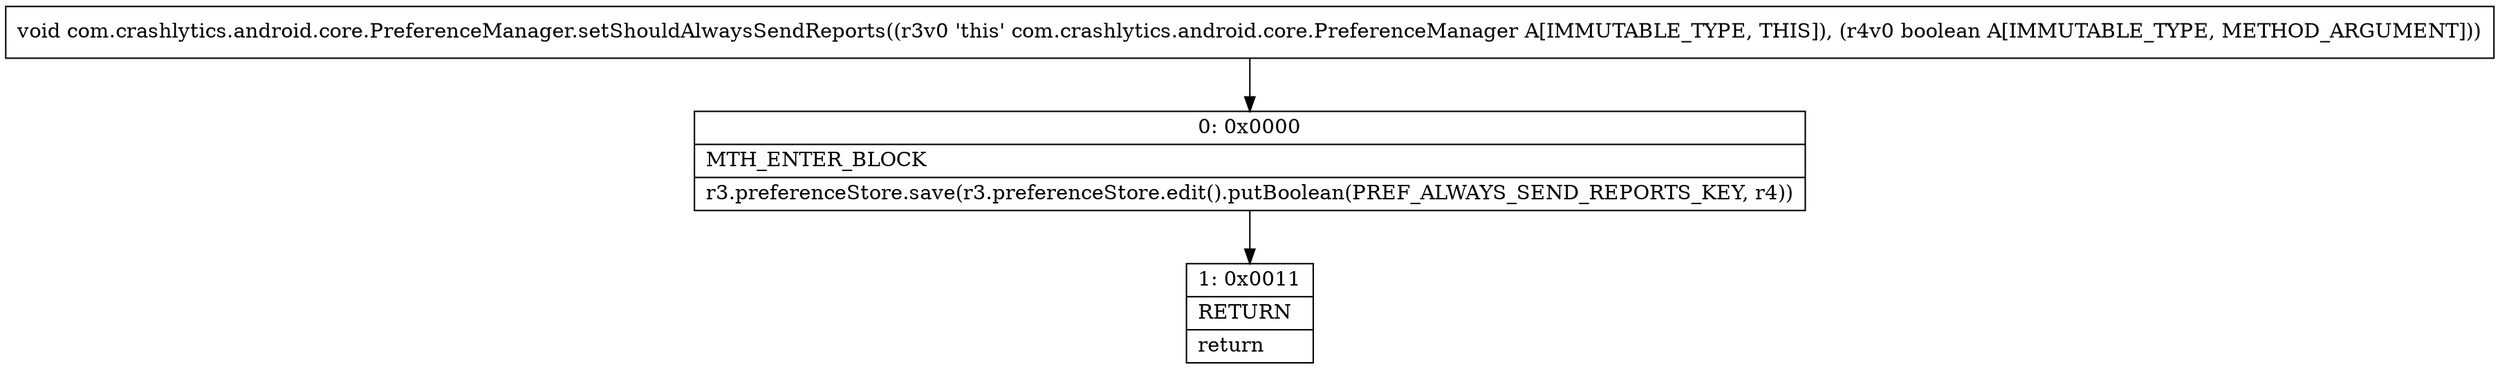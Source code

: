 digraph "CFG forcom.crashlytics.android.core.PreferenceManager.setShouldAlwaysSendReports(Z)V" {
Node_0 [shape=record,label="{0\:\ 0x0000|MTH_ENTER_BLOCK\l|r3.preferenceStore.save(r3.preferenceStore.edit().putBoolean(PREF_ALWAYS_SEND_REPORTS_KEY, r4))\l}"];
Node_1 [shape=record,label="{1\:\ 0x0011|RETURN\l|return\l}"];
MethodNode[shape=record,label="{void com.crashlytics.android.core.PreferenceManager.setShouldAlwaysSendReports((r3v0 'this' com.crashlytics.android.core.PreferenceManager A[IMMUTABLE_TYPE, THIS]), (r4v0 boolean A[IMMUTABLE_TYPE, METHOD_ARGUMENT])) }"];
MethodNode -> Node_0;
Node_0 -> Node_1;
}


